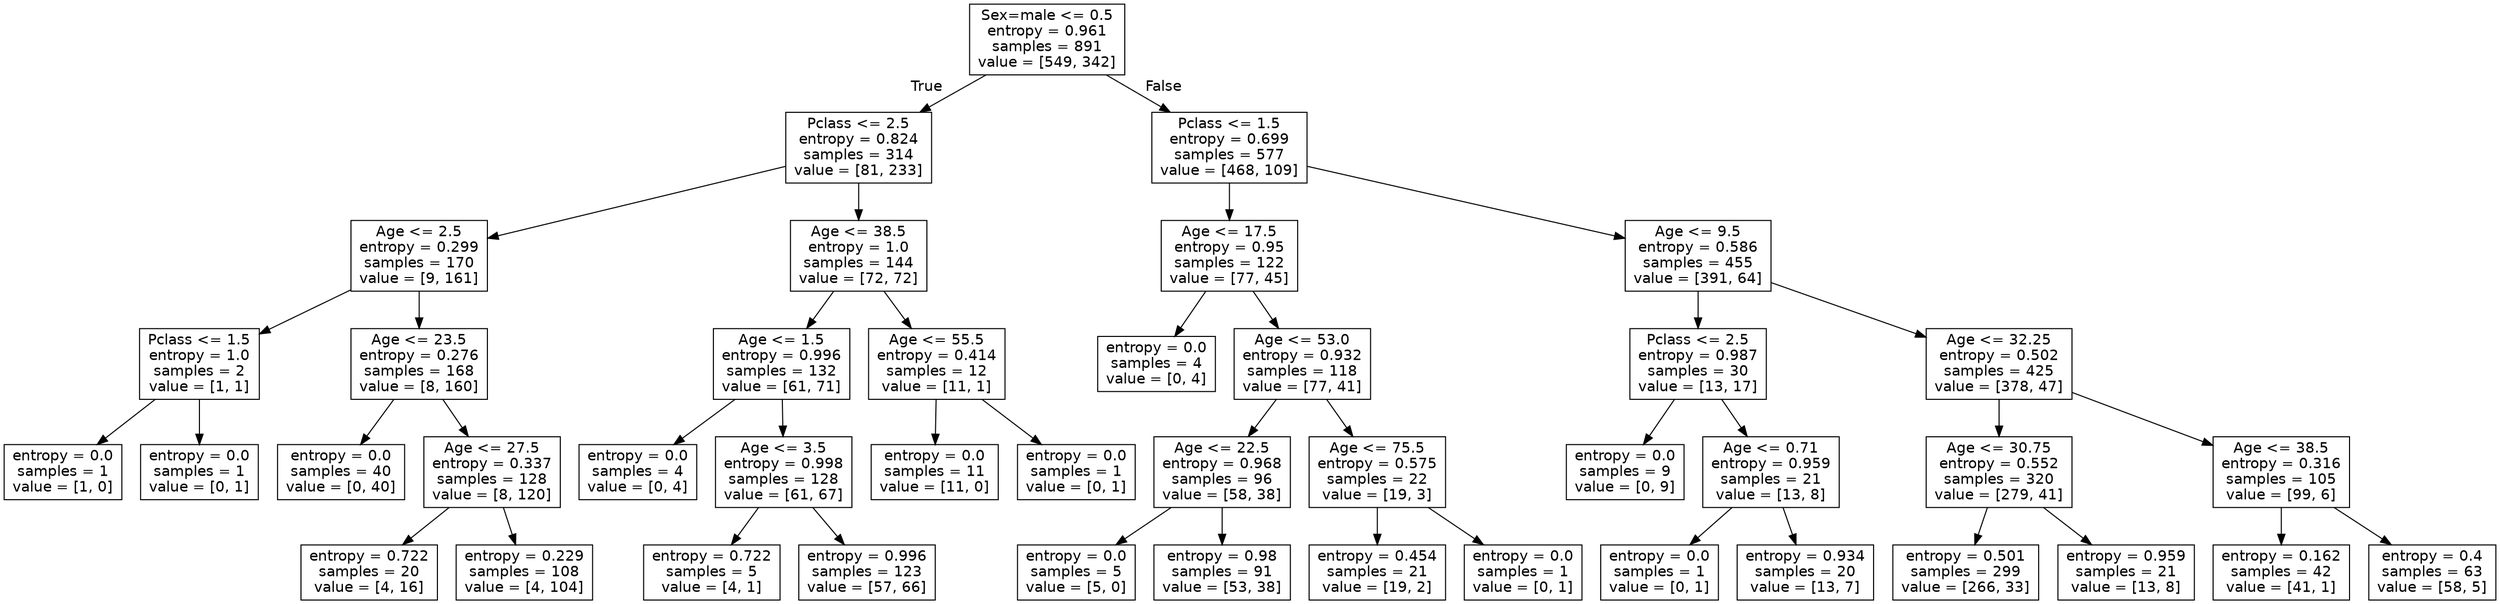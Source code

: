  digraph Tree {
node [shape=box, fontname="helvetica"] ;
edge [fontname="helvetica"] ;
0 [label="Sex=male <= 0.5\nentropy = 0.961\nsamples = 891\nvalue = [549, 342]"] ;
1 [label="Pclass <= 2.5\nentropy = 0.824\nsamples = 314\nvalue = [81, 233]"] ;
0 -> 1 [labeldistance=2.5, labelangle=45, headlabel="True"] ;
2 [label="Age <= 2.5\nentropy = 0.299\nsamples = 170\nvalue = [9, 161]"] ;
1 -> 2 ;
3 [label="Pclass <= 1.5\nentropy = 1.0\nsamples = 2\nvalue = [1, 1]"] ;
2 -> 3 ;
4 [label="entropy = 0.0\nsamples = 1\nvalue = [1, 0]"] ;
3 -> 4 ;
5 [label="entropy = 0.0\nsamples = 1\nvalue = [0, 1]"] ;
3 -> 5 ;
6 [label="Age <= 23.5\nentropy = 0.276\nsamples = 168\nvalue = [8, 160]"] ;
2 -> 6 ;
7 [label="entropy = 0.0\nsamples = 40\nvalue = [0, 40]"] ;
6 -> 7 ;
8 [label="Age <= 27.5\nentropy = 0.337\nsamples = 128\nvalue = [8, 120]"] ;
6 -> 8 ;
9 [label="entropy = 0.722\nsamples = 20\nvalue = [4, 16]"] ;
8 -> 9 ;
10 [label="entropy = 0.229\nsamples = 108\nvalue = [4, 104]"] ;
8 -> 10 ;
11 [label="Age <= 38.5\nentropy = 1.0\nsamples = 144\nvalue = [72, 72]"] ;
1 -> 11 ;
12 [label="Age <= 1.5\nentropy = 0.996\nsamples = 132\nvalue = [61, 71]"] ;
11 -> 12 ;
13 [label="entropy = 0.0\nsamples = 4\nvalue = [0, 4]"] ;
12 -> 13 ;
14 [label="Age <= 3.5\nentropy = 0.998\nsamples = 128\nvalue = [61, 67]"] ;
12 -> 14 ;
15 [label="entropy = 0.722\nsamples = 5\nvalue = [4, 1]"] ;
14 -> 15 ;
16 [label="entropy = 0.996\nsamples = 123\nvalue = [57, 66]"] ;
14 -> 16 ;
17 [label="Age <= 55.5\nentropy = 0.414\nsamples = 12\nvalue = [11, 1]"] ;
11 -> 17 ;
18 [label="entropy = 0.0\nsamples = 11\nvalue = [11, 0]"] ;
17 -> 18 ;
19 [label="entropy = 0.0\nsamples = 1\nvalue = [0, 1]"] ;
17 -> 19 ;
20 [label="Pclass <= 1.5\nentropy = 0.699\nsamples = 577\nvalue = [468, 109]"] ;
0 -> 20 [labeldistance=2.5, labelangle=-45, headlabel="False"] ;
21 [label="Age <= 17.5\nentropy = 0.95\nsamples = 122\nvalue = [77, 45]"] ;
20 -> 21 ;
22 [label="entropy = 0.0\nsamples = 4\nvalue = [0, 4]"] ;
21 -> 22 ;
23 [label="Age <= 53.0\nentropy = 0.932\nsamples = 118\nvalue = [77, 41]"] ;
21 -> 23 ;
24 [label="Age <= 22.5\nentropy = 0.968\nsamples = 96\nvalue = [58, 38]"] ;
23 -> 24 ;
25 [label="entropy = 0.0\nsamples = 5\nvalue = [5, 0]"] ;
24 -> 25 ;
26 [label="entropy = 0.98\nsamples = 91\nvalue = [53, 38]"] ;
24 -> 26 ;
27 [label="Age <= 75.5\nentropy = 0.575\nsamples = 22\nvalue = [19, 3]"] ;
23 -> 27 ;
28 [label="entropy = 0.454\nsamples = 21\nvalue = [19, 2]"] ;
27 -> 28 ;
29 [label="entropy = 0.0\nsamples = 1\nvalue = [0, 1]"] ;
27 -> 29 ;
30 [label="Age <= 9.5\nentropy = 0.586\nsamples = 455\nvalue = [391, 64]"] ;
20 -> 30 ;
31 [label="Pclass <= 2.5\nentropy = 0.987\nsamples = 30\nvalue = [13, 17]"] ;
30 -> 31 ;
32 [label="entropy = 0.0\nsamples = 9\nvalue = [0, 9]"] ;
31 -> 32 ;
33 [label="Age <= 0.71\nentropy = 0.959\nsamples = 21\nvalue = [13, 8]"] ;
31 -> 33 ;
34 [label="entropy = 0.0\nsamples = 1\nvalue = [0, 1]"] ;
33 -> 34 ;
35 [label="entropy = 0.934\nsamples = 20\nvalue = [13, 7]"] ;
33 -> 35 ;
36 [label="Age <= 32.25\nentropy = 0.502\nsamples = 425\nvalue = [378, 47]"] ;
30 -> 36 ;
37 [label="Age <= 30.75\nentropy = 0.552\nsamples = 320\nvalue = [279, 41]"] ;
36 -> 37 ;
38 [label="entropy = 0.501\nsamples = 299\nvalue = [266, 33]"] ;
37 -> 38 ;
39 [label="entropy = 0.959\nsamples = 21\nvalue = [13, 8]"] ;
37 -> 39 ;
40 [label="Age <= 38.5\nentropy = 0.316\nsamples = 105\nvalue = [99, 6]"] ;
36 -> 40 ;
41 [label="entropy = 0.162\nsamples = 42\nvalue = [41, 1]"] ;
40 -> 41 ;
42 [label="entropy = 0.4\nsamples = 63\nvalue = [58, 5]"] ;
40 -> 42 ;
}